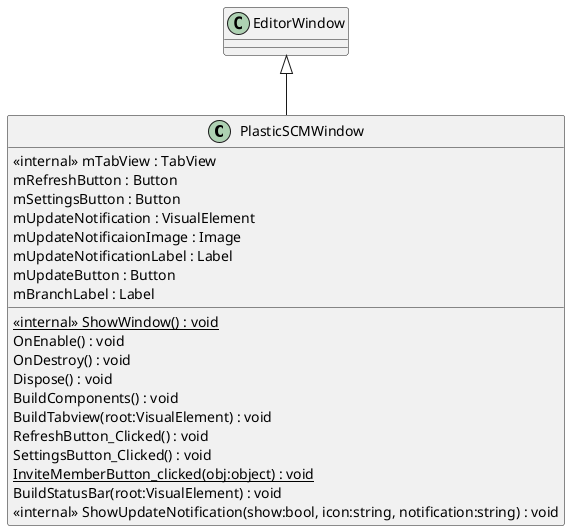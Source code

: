 @startuml
class PlasticSCMWindow {
    <<internal>> {static} ShowWindow() : void
    OnEnable() : void
    OnDestroy() : void
    Dispose() : void
    BuildComponents() : void
    BuildTabview(root:VisualElement) : void
    RefreshButton_Clicked() : void
    SettingsButton_Clicked() : void
    {static} InviteMemberButton_clicked(obj:object) : void
    BuildStatusBar(root:VisualElement) : void
    <<internal>> ShowUpdateNotification(show:bool, icon:string, notification:string) : void
    <<internal>> mTabView : TabView
    mRefreshButton : Button
    mSettingsButton : Button
    mUpdateNotification : VisualElement
    mUpdateNotificaionImage : Image
    mUpdateNotificationLabel : Label
    mUpdateButton : Button
    mBranchLabel : Label
}
EditorWindow <|-- PlasticSCMWindow
@enduml
